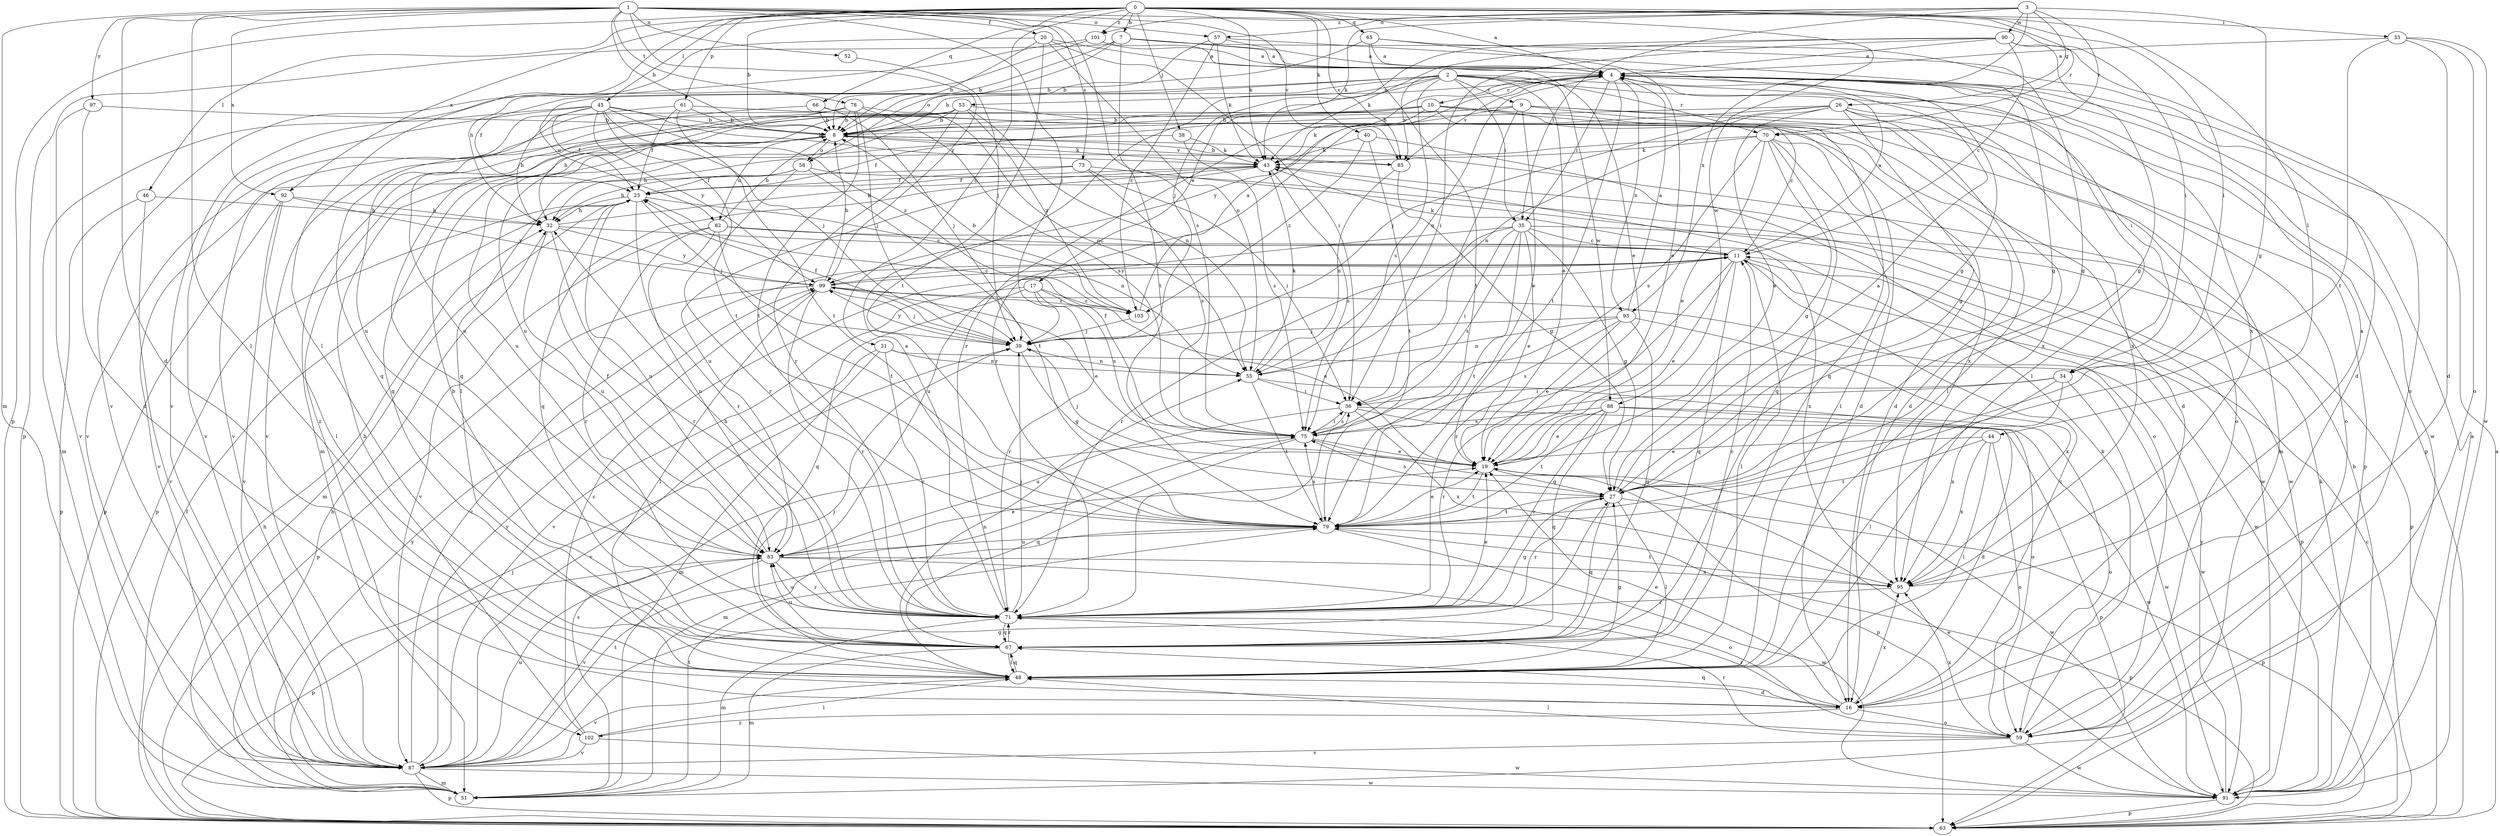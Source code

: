 strict digraph  {
0;
1;
2;
3;
4;
7;
8;
9;
10;
11;
16;
17;
19;
20;
23;
26;
27;
31;
32;
33;
34;
35;
36;
38;
39;
40;
43;
44;
45;
46;
48;
51;
52;
53;
55;
57;
58;
59;
61;
63;
65;
66;
67;
70;
71;
73;
75;
78;
79;
82;
83;
85;
87;
88;
90;
91;
92;
93;
95;
97;
99;
101;
102;
103;
0 -> 4  [label=a];
0 -> 7  [label=b];
0 -> 8  [label=b];
0 -> 31  [label=h];
0 -> 33  [label=i];
0 -> 34  [label=i];
0 -> 38  [label=j];
0 -> 40  [label=k];
0 -> 43  [label=k];
0 -> 44  [label=l];
0 -> 45  [label=l];
0 -> 46  [label=l];
0 -> 48  [label=l];
0 -> 61  [label=p];
0 -> 63  [label=p];
0 -> 65  [label=q];
0 -> 66  [label=q];
0 -> 70  [label=r];
0 -> 85  [label=v];
0 -> 88  [label=w];
0 -> 92  [label=x];
0 -> 101  [label=z];
1 -> 8  [label=b];
1 -> 16  [label=d];
1 -> 20  [label=f];
1 -> 34  [label=i];
1 -> 39  [label=j];
1 -> 48  [label=l];
1 -> 51  [label=m];
1 -> 52  [label=n];
1 -> 57  [label=o];
1 -> 73  [label=s];
1 -> 75  [label=s];
1 -> 78  [label=t];
1 -> 85  [label=v];
1 -> 92  [label=x];
1 -> 97  [label=y];
1 -> 99  [label=y];
2 -> 8  [label=b];
2 -> 9  [label=c];
2 -> 17  [label=e];
2 -> 19  [label=e];
2 -> 23  [label=f];
2 -> 34  [label=i];
2 -> 35  [label=i];
2 -> 53  [label=n];
2 -> 63  [label=p];
2 -> 70  [label=r];
2 -> 75  [label=s];
2 -> 82  [label=u];
2 -> 85  [label=v];
2 -> 88  [label=w];
3 -> 26  [label=g];
3 -> 27  [label=g];
3 -> 35  [label=i];
3 -> 43  [label=k];
3 -> 57  [label=o];
3 -> 70  [label=r];
3 -> 90  [label=w];
3 -> 93  [label=x];
3 -> 101  [label=z];
4 -> 10  [label=c];
4 -> 35  [label=i];
4 -> 48  [label=l];
4 -> 55  [label=n];
4 -> 71  [label=r];
4 -> 79  [label=t];
4 -> 85  [label=v];
4 -> 91  [label=w];
4 -> 93  [label=x];
4 -> 95  [label=x];
7 -> 4  [label=a];
7 -> 8  [label=b];
7 -> 16  [label=d];
7 -> 27  [label=g];
7 -> 58  [label=o];
7 -> 63  [label=p];
7 -> 79  [label=t];
8 -> 43  [label=k];
8 -> 58  [label=o];
8 -> 67  [label=q];
8 -> 82  [label=u];
8 -> 83  [label=u];
8 -> 85  [label=v];
9 -> 8  [label=b];
9 -> 19  [label=e];
9 -> 36  [label=i];
9 -> 48  [label=l];
9 -> 59  [label=o];
9 -> 63  [label=p];
9 -> 95  [label=x];
9 -> 99  [label=y];
10 -> 8  [label=b];
10 -> 11  [label=c];
10 -> 16  [label=d];
10 -> 43  [label=k];
10 -> 51  [label=m];
10 -> 67  [label=q];
10 -> 83  [label=u];
10 -> 87  [label=v];
10 -> 102  [label=z];
11 -> 4  [label=a];
11 -> 19  [label=e];
11 -> 43  [label=k];
11 -> 48  [label=l];
11 -> 63  [label=p];
11 -> 67  [label=q];
11 -> 71  [label=r];
11 -> 91  [label=w];
11 -> 99  [label=y];
16 -> 11  [label=c];
16 -> 19  [label=e];
16 -> 59  [label=o];
16 -> 67  [label=q];
16 -> 71  [label=r];
16 -> 95  [label=x];
16 -> 102  [label=z];
17 -> 19  [label=e];
17 -> 67  [label=q];
17 -> 71  [label=r];
17 -> 75  [label=s];
17 -> 87  [label=v];
17 -> 103  [label=z];
19 -> 27  [label=g];
19 -> 39  [label=j];
19 -> 79  [label=t];
19 -> 91  [label=w];
20 -> 4  [label=a];
20 -> 8  [label=b];
20 -> 36  [label=i];
20 -> 55  [label=n];
20 -> 79  [label=t];
20 -> 87  [label=v];
23 -> 32  [label=h];
23 -> 39  [label=j];
23 -> 51  [label=m];
23 -> 55  [label=n];
23 -> 63  [label=p];
23 -> 71  [label=r];
23 -> 83  [label=u];
26 -> 8  [label=b];
26 -> 19  [label=e];
26 -> 27  [label=g];
26 -> 39  [label=j];
26 -> 48  [label=l];
26 -> 55  [label=n];
26 -> 59  [label=o];
26 -> 71  [label=r];
26 -> 95  [label=x];
27 -> 4  [label=a];
27 -> 48  [label=l];
27 -> 63  [label=p];
27 -> 67  [label=q];
27 -> 71  [label=r];
27 -> 75  [label=s];
27 -> 79  [label=t];
31 -> 51  [label=m];
31 -> 55  [label=n];
31 -> 71  [label=r];
31 -> 87  [label=v];
31 -> 91  [label=w];
32 -> 11  [label=c];
32 -> 43  [label=k];
32 -> 71  [label=r];
32 -> 83  [label=u];
32 -> 99  [label=y];
33 -> 4  [label=a];
33 -> 16  [label=d];
33 -> 59  [label=o];
33 -> 79  [label=t];
33 -> 91  [label=w];
34 -> 36  [label=i];
34 -> 48  [label=l];
34 -> 71  [label=r];
34 -> 91  [label=w];
34 -> 95  [label=x];
35 -> 11  [label=c];
35 -> 19  [label=e];
35 -> 27  [label=g];
35 -> 36  [label=i];
35 -> 63  [label=p];
35 -> 71  [label=r];
35 -> 75  [label=s];
35 -> 79  [label=t];
35 -> 83  [label=u];
36 -> 63  [label=p];
36 -> 75  [label=s];
36 -> 83  [label=u];
36 -> 91  [label=w];
36 -> 95  [label=x];
38 -> 23  [label=f];
38 -> 43  [label=k];
38 -> 75  [label=s];
39 -> 23  [label=f];
39 -> 27  [label=g];
39 -> 55  [label=n];
39 -> 99  [label=y];
40 -> 43  [label=k];
40 -> 59  [label=o];
40 -> 79  [label=t];
40 -> 103  [label=z];
43 -> 23  [label=f];
43 -> 67  [label=q];
43 -> 75  [label=s];
43 -> 83  [label=u];
44 -> 19  [label=e];
44 -> 48  [label=l];
44 -> 59  [label=o];
44 -> 79  [label=t];
44 -> 95  [label=x];
45 -> 8  [label=b];
45 -> 23  [label=f];
45 -> 32  [label=h];
45 -> 39  [label=j];
45 -> 43  [label=k];
45 -> 51  [label=m];
45 -> 79  [label=t];
45 -> 87  [label=v];
45 -> 99  [label=y];
45 -> 103  [label=z];
46 -> 32  [label=h];
46 -> 63  [label=p];
46 -> 87  [label=v];
48 -> 16  [label=d];
48 -> 27  [label=g];
48 -> 39  [label=j];
48 -> 55  [label=n];
48 -> 67  [label=q];
48 -> 87  [label=v];
51 -> 32  [label=h];
51 -> 39  [label=j];
51 -> 75  [label=s];
51 -> 79  [label=t];
51 -> 99  [label=y];
52 -> 39  [label=j];
53 -> 8  [label=b];
53 -> 16  [label=d];
53 -> 51  [label=m];
53 -> 55  [label=n];
53 -> 67  [label=q];
53 -> 71  [label=r];
53 -> 87  [label=v];
53 -> 103  [label=z];
55 -> 36  [label=i];
55 -> 43  [label=k];
55 -> 59  [label=o];
55 -> 79  [label=t];
57 -> 4  [label=a];
57 -> 8  [label=b];
57 -> 27  [label=g];
57 -> 43  [label=k];
57 -> 103  [label=z];
58 -> 23  [label=f];
58 -> 32  [label=h];
58 -> 71  [label=r];
58 -> 79  [label=t];
58 -> 91  [label=w];
59 -> 43  [label=k];
59 -> 48  [label=l];
59 -> 71  [label=r];
59 -> 87  [label=v];
59 -> 91  [label=w];
59 -> 95  [label=x];
61 -> 8  [label=b];
61 -> 16  [label=d];
61 -> 23  [label=f];
61 -> 67  [label=q];
61 -> 79  [label=t];
63 -> 4  [label=a];
63 -> 11  [label=c];
63 -> 23  [label=f];
63 -> 32  [label=h];
65 -> 4  [label=a];
65 -> 8  [label=b];
65 -> 19  [label=e];
65 -> 27  [label=g];
65 -> 79  [label=t];
66 -> 8  [label=b];
66 -> 16  [label=d];
66 -> 39  [label=j];
66 -> 83  [label=u];
67 -> 8  [label=b];
67 -> 11  [label=c];
67 -> 48  [label=l];
67 -> 51  [label=m];
67 -> 71  [label=r];
67 -> 83  [label=u];
70 -> 19  [label=e];
70 -> 27  [label=g];
70 -> 32  [label=h];
70 -> 43  [label=k];
70 -> 48  [label=l];
70 -> 67  [label=q];
70 -> 75  [label=s];
70 -> 95  [label=x];
71 -> 4  [label=a];
71 -> 19  [label=e];
71 -> 27  [label=g];
71 -> 32  [label=h];
71 -> 36  [label=i];
71 -> 39  [label=j];
71 -> 51  [label=m];
71 -> 67  [label=q];
71 -> 83  [label=u];
73 -> 23  [label=f];
73 -> 36  [label=i];
73 -> 75  [label=s];
73 -> 87  [label=v];
73 -> 91  [label=w];
75 -> 19  [label=e];
75 -> 23  [label=f];
75 -> 36  [label=i];
75 -> 51  [label=m];
75 -> 63  [label=p];
75 -> 67  [label=q];
78 -> 8  [label=b];
78 -> 32  [label=h];
78 -> 39  [label=j];
78 -> 55  [label=n];
78 -> 75  [label=s];
78 -> 79  [label=t];
78 -> 83  [label=u];
78 -> 87  [label=v];
79 -> 19  [label=e];
79 -> 63  [label=p];
79 -> 75  [label=s];
79 -> 83  [label=u];
79 -> 91  [label=w];
82 -> 8  [label=b];
82 -> 11  [label=c];
82 -> 71  [label=r];
82 -> 79  [label=t];
82 -> 83  [label=u];
82 -> 87  [label=v];
82 -> 95  [label=x];
83 -> 19  [label=e];
83 -> 23  [label=f];
83 -> 59  [label=o];
83 -> 63  [label=p];
83 -> 71  [label=r];
83 -> 87  [label=v];
83 -> 95  [label=x];
85 -> 8  [label=b];
85 -> 27  [label=g];
85 -> 55  [label=n];
87 -> 11  [label=c];
87 -> 27  [label=g];
87 -> 51  [label=m];
87 -> 63  [label=p];
87 -> 79  [label=t];
87 -> 83  [label=u];
87 -> 91  [label=w];
87 -> 99  [label=y];
88 -> 16  [label=d];
88 -> 19  [label=e];
88 -> 59  [label=o];
88 -> 67  [label=q];
88 -> 71  [label=r];
88 -> 75  [label=s];
88 -> 79  [label=t];
90 -> 4  [label=a];
90 -> 11  [label=c];
90 -> 27  [label=g];
90 -> 36  [label=i];
90 -> 39  [label=j];
90 -> 43  [label=k];
90 -> 59  [label=o];
91 -> 4  [label=a];
91 -> 8  [label=b];
91 -> 19  [label=e];
91 -> 43  [label=k];
91 -> 63  [label=p];
91 -> 99  [label=y];
92 -> 32  [label=h];
92 -> 48  [label=l];
92 -> 63  [label=p];
92 -> 87  [label=v];
92 -> 99  [label=y];
93 -> 4  [label=a];
93 -> 19  [label=e];
93 -> 39  [label=j];
93 -> 55  [label=n];
93 -> 67  [label=q];
93 -> 75  [label=s];
93 -> 95  [label=x];
95 -> 4  [label=a];
95 -> 71  [label=r];
95 -> 79  [label=t];
97 -> 8  [label=b];
97 -> 16  [label=d];
97 -> 87  [label=v];
99 -> 8  [label=b];
99 -> 11  [label=c];
99 -> 19  [label=e];
99 -> 39  [label=j];
99 -> 48  [label=l];
99 -> 63  [label=p];
99 -> 71  [label=r];
99 -> 103  [label=z];
101 -> 4  [label=a];
101 -> 19  [label=e];
101 -> 32  [label=h];
101 -> 87  [label=v];
102 -> 8  [label=b];
102 -> 11  [label=c];
102 -> 48  [label=l];
102 -> 87  [label=v];
102 -> 91  [label=w];
103 -> 4  [label=a];
103 -> 8  [label=b];
103 -> 39  [label=j];
}
